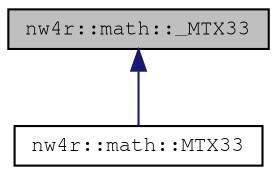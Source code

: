 digraph "nw4r::math::_MTX33"
{
 // LATEX_PDF_SIZE
  edge [fontname="FreeMono",fontsize="10",labelfontname="FreeMono",labelfontsize="10"];
  node [fontname="FreeMono",fontsize="10",shape=record];
  Node1 [label="nw4r::math::_MTX33",height=0.2,width=0.4,color="black", fillcolor="grey75", style="filled", fontcolor="black",tooltip=" "];
  Node1 -> Node2 [dir="back",color="midnightblue",fontsize="10",style="solid",fontname="FreeMono"];
  Node2 [label="nw4r::math::MTX33",height=0.2,width=0.4,color="black", fillcolor="white", style="filled",URL="$classnw4r_1_1math_1_1_m_t_x33.html",tooltip=" "];
}
